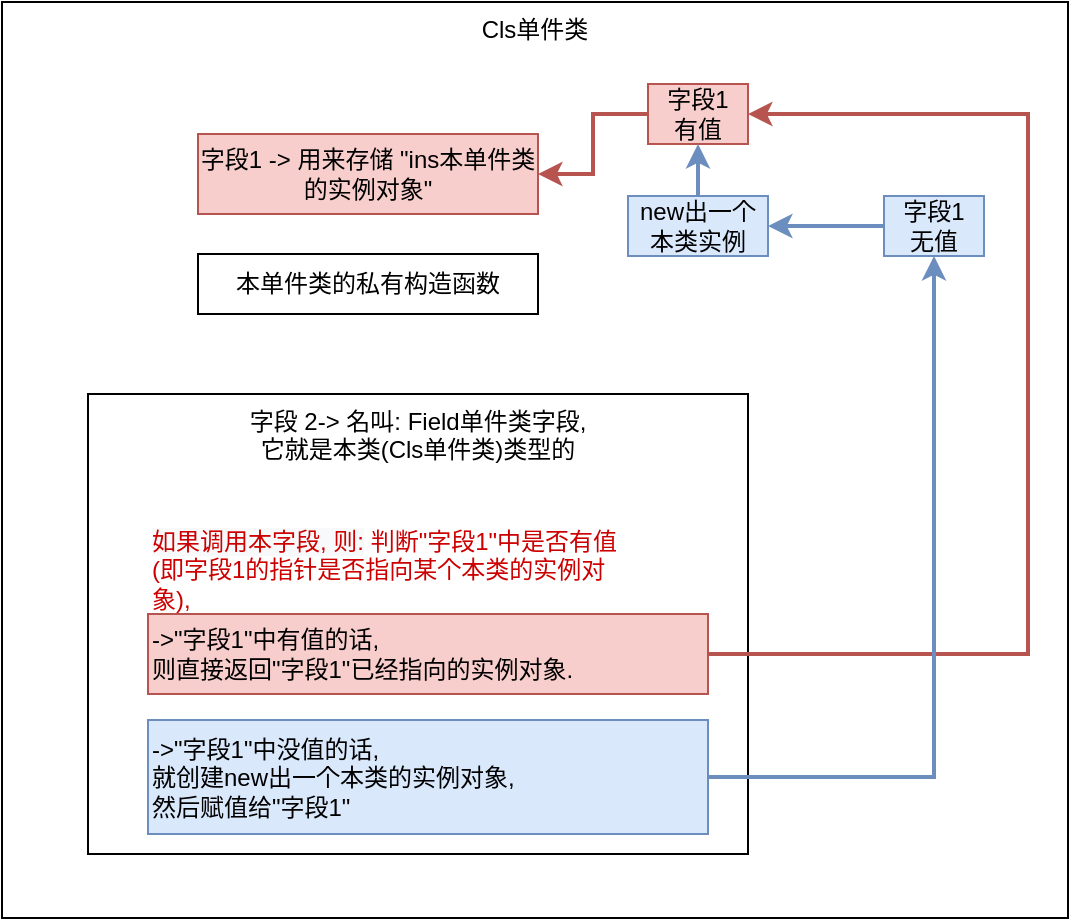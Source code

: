 <mxfile version="20.3.0" type="device"><diagram id="rgOZKRo0lJqrecVs-Eid" name="第 1 页"><mxGraphModel dx="687" dy="653" grid="1" gridSize="10" guides="1" tooltips="1" connect="1" arrows="1" fold="1" page="1" pageScale="1" pageWidth="827" pageHeight="1169" math="0" shadow="0"><root><mxCell id="0"/><mxCell id="1" parent="0"/><mxCell id="gQlJd70xmqoWrjYjmu2v-1" value="Cls单件类" style="rounded=0;whiteSpace=wrap;html=1;fillColor=none;verticalAlign=top;" vertex="1" parent="1"><mxGeometry x="127" y="64" width="533" height="458" as="geometry"/></mxCell><mxCell id="nFtOjU5JY_KEhu7kLM99-4" style="edgeStyle=orthogonalEdgeStyle;rounded=0;orthogonalLoop=1;jettySize=auto;html=1;entryX=0;entryY=0.5;entryDx=0;entryDy=0;endArrow=none;endFill=0;startArrow=classic;startFill=1;fillColor=#f8cecc;strokeColor=#b85450;strokeWidth=2;" edge="1" parent="1" source="gQlJd70xmqoWrjYjmu2v-2" target="nFtOjU5JY_KEhu7kLM99-2"><mxGeometry relative="1" as="geometry"/></mxCell><mxCell id="gQlJd70xmqoWrjYjmu2v-2" value="字段1 -&amp;gt; 用来存储 &quot;ins本单件类的实例对象&quot;" style="rounded=0;whiteSpace=wrap;html=1;fillColor=#f8cecc;strokeColor=#b85450;" vertex="1" parent="1"><mxGeometry x="225" y="130" width="170" height="40" as="geometry"/></mxCell><mxCell id="gQlJd70xmqoWrjYjmu2v-3" value="本单件类的私有构造函数" style="rounded=0;whiteSpace=wrap;html=1;fillColor=none;" vertex="1" parent="1"><mxGeometry x="225" y="190" width="170" height="30" as="geometry"/></mxCell><mxCell id="gQlJd70xmqoWrjYjmu2v-4" value="字段 2-&amp;gt; 名叫: Field单件类字段, &lt;br&gt;它就是本类(Cls单件类)类型的" style="rounded=0;whiteSpace=wrap;html=1;fillColor=none;verticalAlign=top;" vertex="1" parent="1"><mxGeometry x="170" y="260" width="330" height="230" as="geometry"/></mxCell><mxCell id="nFtOjU5JY_KEhu7kLM99-6" style="edgeStyle=orthogonalEdgeStyle;rounded=0;orthogonalLoop=1;jettySize=auto;html=1;entryX=1;entryY=0.5;entryDx=0;entryDy=0;fillColor=#f8cecc;strokeColor=#b85450;strokeWidth=2;" edge="1" parent="1" source="gQlJd70xmqoWrjYjmu2v-5" target="nFtOjU5JY_KEhu7kLM99-2"><mxGeometry relative="1" as="geometry"><Array as="points"><mxPoint x="640" y="390"/><mxPoint x="640" y="120"/></Array></mxGeometry></mxCell><mxCell id="gQlJd70xmqoWrjYjmu2v-5" value="-&amp;gt;&quot;字段1&quot;中有值的话, &lt;br&gt;则直接返回&quot;字段1&quot;已经指向的实例对象." style="rounded=0;whiteSpace=wrap;html=1;fillColor=#f8cecc;align=left;strokeColor=#b85450;" vertex="1" parent="1"><mxGeometry x="200" y="370" width="280" height="40" as="geometry"/></mxCell><mxCell id="nFtOjU5JY_KEhu7kLM99-10" style="edgeStyle=orthogonalEdgeStyle;rounded=0;orthogonalLoop=1;jettySize=auto;html=1;fillColor=#dae8fc;strokeColor=#6c8ebf;strokeWidth=2;" edge="1" parent="1" source="gQlJd70xmqoWrjYjmu2v-6" target="nFtOjU5JY_KEhu7kLM99-7"><mxGeometry relative="1" as="geometry"/></mxCell><mxCell id="gQlJd70xmqoWrjYjmu2v-6" value="-&amp;gt;&quot;字段1&quot;中没值的话,&lt;br&gt;就创建new出一个本类的实例对象, &lt;br&gt;然后赋值给&quot;字段1&quot;" style="rounded=0;whiteSpace=wrap;html=1;fillColor=#dae8fc;align=left;strokeColor=#6c8ebf;" vertex="1" parent="1"><mxGeometry x="200" y="423" width="280" height="57" as="geometry"/></mxCell><mxCell id="gQlJd70xmqoWrjYjmu2v-7" value="&lt;span style=&quot;font-family: Helvetica; font-size: 12px; font-style: normal; font-variant-ligatures: normal; font-variant-caps: normal; font-weight: 400; letter-spacing: normal; orphans: 2; text-align: left; text-indent: 0px; text-transform: none; widows: 2; word-spacing: 0px; -webkit-text-stroke-width: 0px; background-color: rgb(248, 249, 250); text-decoration-thickness: initial; text-decoration-style: initial; text-decoration-color: initial; float: none; display: inline !important;&quot;&gt;如果调用本字段, 则:&lt;/span&gt;&amp;nbsp;判断&quot;字段1&quot;中是否有值(即字段1的指针是否指向某个本类的实例对象),&amp;nbsp;" style="text;whiteSpace=wrap;html=1;fontColor=#CC0000;" vertex="1" parent="1"><mxGeometry x="200" y="320" width="250" height="40" as="geometry"/></mxCell><mxCell id="nFtOjU5JY_KEhu7kLM99-2" value="字段1&lt;br&gt;有值" style="rounded=0;whiteSpace=wrap;html=1;fillColor=#f8cecc;strokeColor=#b85450;" vertex="1" parent="1"><mxGeometry x="450" y="105" width="50" height="30" as="geometry"/></mxCell><mxCell id="nFtOjU5JY_KEhu7kLM99-13" style="edgeStyle=orthogonalEdgeStyle;rounded=0;orthogonalLoop=1;jettySize=auto;html=1;entryX=0.5;entryY=1;entryDx=0;entryDy=0;fillColor=#dae8fc;strokeColor=#6c8ebf;strokeWidth=2;" edge="1" parent="1" source="nFtOjU5JY_KEhu7kLM99-3" target="nFtOjU5JY_KEhu7kLM99-2"><mxGeometry relative="1" as="geometry"/></mxCell><mxCell id="nFtOjU5JY_KEhu7kLM99-3" value="new出一个本类实例" style="rounded=0;whiteSpace=wrap;html=1;fillColor=#dae8fc;strokeColor=#6c8ebf;" vertex="1" parent="1"><mxGeometry x="440" y="161" width="70" height="30" as="geometry"/></mxCell><mxCell id="nFtOjU5JY_KEhu7kLM99-12" style="edgeStyle=orthogonalEdgeStyle;rounded=0;orthogonalLoop=1;jettySize=auto;html=1;fillColor=#dae8fc;strokeColor=#6c8ebf;strokeWidth=2;" edge="1" parent="1" source="nFtOjU5JY_KEhu7kLM99-7" target="nFtOjU5JY_KEhu7kLM99-3"><mxGeometry relative="1" as="geometry"/></mxCell><mxCell id="nFtOjU5JY_KEhu7kLM99-7" value="字段1&lt;br&gt;无值" style="rounded=0;whiteSpace=wrap;html=1;fillColor=#dae8fc;strokeColor=#6c8ebf;" vertex="1" parent="1"><mxGeometry x="568" y="161" width="50" height="30" as="geometry"/></mxCell></root></mxGraphModel></diagram></mxfile>